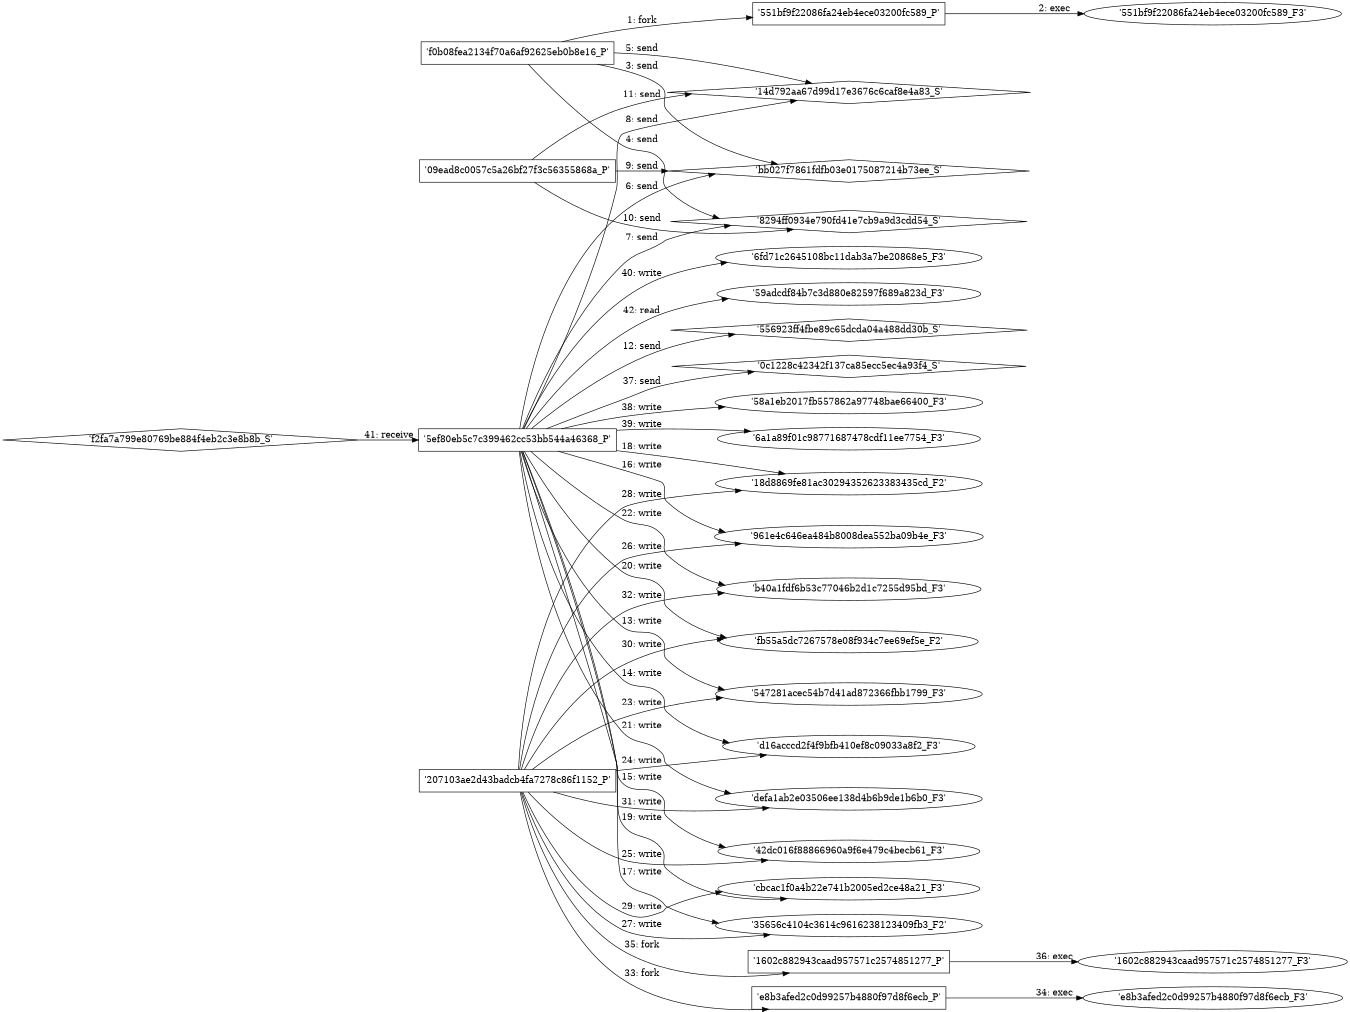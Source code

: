digraph "D:\Learning\Paper\apt\基于CTI的攻击预警\Dataset\攻击图\ASGfromALLCTI\Icepol MDN - A Server Snapshot.dot" {
rankdir="LR"
size="9"
fixedsize="false"
splines="true"
nodesep=0.3
ranksep=0
fontsize=10
overlap="scalexy"
engine= "neato"
	"'f0b08fea2134f70a6af92625eb0b8e16_P'" [node_type=Process shape=box]
	"'551bf9f22086fa24eb4ece03200fc589_P'" [node_type=Process shape=box]
	"'f0b08fea2134f70a6af92625eb0b8e16_P'" -> "'551bf9f22086fa24eb4ece03200fc589_P'" [label="1: fork"]
	"'551bf9f22086fa24eb4ece03200fc589_P'" [node_type=Process shape=box]
	"'551bf9f22086fa24eb4ece03200fc589_F3'" [node_type=File shape=ellipse]
	"'551bf9f22086fa24eb4ece03200fc589_P'" -> "'551bf9f22086fa24eb4ece03200fc589_F3'" [label="2: exec"]
	"'bb027f7861fdfb03e0175087214b73ee_S'" [node_type=Socket shape=diamond]
	"'f0b08fea2134f70a6af92625eb0b8e16_P'" [node_type=Process shape=box]
	"'f0b08fea2134f70a6af92625eb0b8e16_P'" -> "'bb027f7861fdfb03e0175087214b73ee_S'" [label="3: send"]
	"'8294ff0934e790fd41e7cb9a9d3cdd54_S'" [node_type=Socket shape=diamond]
	"'f0b08fea2134f70a6af92625eb0b8e16_P'" [node_type=Process shape=box]
	"'f0b08fea2134f70a6af92625eb0b8e16_P'" -> "'8294ff0934e790fd41e7cb9a9d3cdd54_S'" [label="4: send"]
	"'14d792aa67d99d17e3676c6caf8e4a83_S'" [node_type=Socket shape=diamond]
	"'f0b08fea2134f70a6af92625eb0b8e16_P'" [node_type=Process shape=box]
	"'f0b08fea2134f70a6af92625eb0b8e16_P'" -> "'14d792aa67d99d17e3676c6caf8e4a83_S'" [label="5: send"]
	"'bb027f7861fdfb03e0175087214b73ee_S'" [node_type=Socket shape=diamond]
	"'5ef80eb5c7c399462cc53bb544a46368_P'" [node_type=Process shape=box]
	"'5ef80eb5c7c399462cc53bb544a46368_P'" -> "'bb027f7861fdfb03e0175087214b73ee_S'" [label="6: send"]
	"'8294ff0934e790fd41e7cb9a9d3cdd54_S'" [node_type=Socket shape=diamond]
	"'5ef80eb5c7c399462cc53bb544a46368_P'" [node_type=Process shape=box]
	"'5ef80eb5c7c399462cc53bb544a46368_P'" -> "'8294ff0934e790fd41e7cb9a9d3cdd54_S'" [label="7: send"]
	"'14d792aa67d99d17e3676c6caf8e4a83_S'" [node_type=Socket shape=diamond]
	"'5ef80eb5c7c399462cc53bb544a46368_P'" [node_type=Process shape=box]
	"'5ef80eb5c7c399462cc53bb544a46368_P'" -> "'14d792aa67d99d17e3676c6caf8e4a83_S'" [label="8: send"]
	"'bb027f7861fdfb03e0175087214b73ee_S'" [node_type=Socket shape=diamond]
	"'09ead8c0057c5a26bf27f3c56355868a_P'" [node_type=Process shape=box]
	"'09ead8c0057c5a26bf27f3c56355868a_P'" -> "'bb027f7861fdfb03e0175087214b73ee_S'" [label="9: send"]
	"'8294ff0934e790fd41e7cb9a9d3cdd54_S'" [node_type=Socket shape=diamond]
	"'09ead8c0057c5a26bf27f3c56355868a_P'" [node_type=Process shape=box]
	"'09ead8c0057c5a26bf27f3c56355868a_P'" -> "'8294ff0934e790fd41e7cb9a9d3cdd54_S'" [label="10: send"]
	"'14d792aa67d99d17e3676c6caf8e4a83_S'" [node_type=Socket shape=diamond]
	"'09ead8c0057c5a26bf27f3c56355868a_P'" [node_type=Process shape=box]
	"'09ead8c0057c5a26bf27f3c56355868a_P'" -> "'14d792aa67d99d17e3676c6caf8e4a83_S'" [label="11: send"]
	"'556923ff4fbe89c65dcda04a488dd30b_S'" [node_type=Socket shape=diamond]
	"'5ef80eb5c7c399462cc53bb544a46368_P'" [node_type=Process shape=box]
	"'5ef80eb5c7c399462cc53bb544a46368_P'" -> "'556923ff4fbe89c65dcda04a488dd30b_S'" [label="12: send"]
	"'547281acec54b7d41ad872366fbb1799_F3'" [node_type=file shape=ellipse]
	"'5ef80eb5c7c399462cc53bb544a46368_P'" [node_type=Process shape=box]
	"'5ef80eb5c7c399462cc53bb544a46368_P'" -> "'547281acec54b7d41ad872366fbb1799_F3'" [label="13: write"]
	"'d16acccd2f4f9bfb410ef8c09033a8f2_F3'" [node_type=file shape=ellipse]
	"'5ef80eb5c7c399462cc53bb544a46368_P'" [node_type=Process shape=box]
	"'5ef80eb5c7c399462cc53bb544a46368_P'" -> "'d16acccd2f4f9bfb410ef8c09033a8f2_F3'" [label="14: write"]
	"'42dc016f88866960a9f6e479c4becb61_F3'" [node_type=file shape=ellipse]
	"'5ef80eb5c7c399462cc53bb544a46368_P'" [node_type=Process shape=box]
	"'5ef80eb5c7c399462cc53bb544a46368_P'" -> "'42dc016f88866960a9f6e479c4becb61_F3'" [label="15: write"]
	"'961e4c646ea484b8008dea552ba09b4e_F3'" [node_type=file shape=ellipse]
	"'5ef80eb5c7c399462cc53bb544a46368_P'" [node_type=Process shape=box]
	"'5ef80eb5c7c399462cc53bb544a46368_P'" -> "'961e4c646ea484b8008dea552ba09b4e_F3'" [label="16: write"]
	"'35656c4104c3614c9616238123409fb3_F2'" [node_type=file shape=ellipse]
	"'5ef80eb5c7c399462cc53bb544a46368_P'" [node_type=Process shape=box]
	"'5ef80eb5c7c399462cc53bb544a46368_P'" -> "'35656c4104c3614c9616238123409fb3_F2'" [label="17: write"]
	"'18d8869fe81ac30294352623383435cd_F2'" [node_type=file shape=ellipse]
	"'5ef80eb5c7c399462cc53bb544a46368_P'" [node_type=Process shape=box]
	"'5ef80eb5c7c399462cc53bb544a46368_P'" -> "'18d8869fe81ac30294352623383435cd_F2'" [label="18: write"]
	"'cbcac1f0a4b22e741b2005ed2ce48a21_F3'" [node_type=file shape=ellipse]
	"'5ef80eb5c7c399462cc53bb544a46368_P'" [node_type=Process shape=box]
	"'5ef80eb5c7c399462cc53bb544a46368_P'" -> "'cbcac1f0a4b22e741b2005ed2ce48a21_F3'" [label="19: write"]
	"'fb55a5dc7267578e08f934c7ee69ef5e_F2'" [node_type=file shape=ellipse]
	"'5ef80eb5c7c399462cc53bb544a46368_P'" [node_type=Process shape=box]
	"'5ef80eb5c7c399462cc53bb544a46368_P'" -> "'fb55a5dc7267578e08f934c7ee69ef5e_F2'" [label="20: write"]
	"'defa1ab2e03506ee138d4b6b9de1b6b0_F3'" [node_type=file shape=ellipse]
	"'5ef80eb5c7c399462cc53bb544a46368_P'" [node_type=Process shape=box]
	"'5ef80eb5c7c399462cc53bb544a46368_P'" -> "'defa1ab2e03506ee138d4b6b9de1b6b0_F3'" [label="21: write"]
	"'b40a1fdf6b53c77046b2d1c7255d95bd_F3'" [node_type=file shape=ellipse]
	"'5ef80eb5c7c399462cc53bb544a46368_P'" [node_type=Process shape=box]
	"'5ef80eb5c7c399462cc53bb544a46368_P'" -> "'b40a1fdf6b53c77046b2d1c7255d95bd_F3'" [label="22: write"]
	"'547281acec54b7d41ad872366fbb1799_F3'" [node_type=file shape=ellipse]
	"'207103ae2d43badcb4fa7278c86f1152_P'" [node_type=Process shape=box]
	"'207103ae2d43badcb4fa7278c86f1152_P'" -> "'547281acec54b7d41ad872366fbb1799_F3'" [label="23: write"]
	"'d16acccd2f4f9bfb410ef8c09033a8f2_F3'" [node_type=file shape=ellipse]
	"'207103ae2d43badcb4fa7278c86f1152_P'" [node_type=Process shape=box]
	"'207103ae2d43badcb4fa7278c86f1152_P'" -> "'d16acccd2f4f9bfb410ef8c09033a8f2_F3'" [label="24: write"]
	"'42dc016f88866960a9f6e479c4becb61_F3'" [node_type=file shape=ellipse]
	"'207103ae2d43badcb4fa7278c86f1152_P'" [node_type=Process shape=box]
	"'207103ae2d43badcb4fa7278c86f1152_P'" -> "'42dc016f88866960a9f6e479c4becb61_F3'" [label="25: write"]
	"'961e4c646ea484b8008dea552ba09b4e_F3'" [node_type=file shape=ellipse]
	"'207103ae2d43badcb4fa7278c86f1152_P'" [node_type=Process shape=box]
	"'207103ae2d43badcb4fa7278c86f1152_P'" -> "'961e4c646ea484b8008dea552ba09b4e_F3'" [label="26: write"]
	"'35656c4104c3614c9616238123409fb3_F2'" [node_type=file shape=ellipse]
	"'207103ae2d43badcb4fa7278c86f1152_P'" [node_type=Process shape=box]
	"'207103ae2d43badcb4fa7278c86f1152_P'" -> "'35656c4104c3614c9616238123409fb3_F2'" [label="27: write"]
	"'18d8869fe81ac30294352623383435cd_F2'" [node_type=file shape=ellipse]
	"'207103ae2d43badcb4fa7278c86f1152_P'" [node_type=Process shape=box]
	"'207103ae2d43badcb4fa7278c86f1152_P'" -> "'18d8869fe81ac30294352623383435cd_F2'" [label="28: write"]
	"'cbcac1f0a4b22e741b2005ed2ce48a21_F3'" [node_type=file shape=ellipse]
	"'207103ae2d43badcb4fa7278c86f1152_P'" [node_type=Process shape=box]
	"'207103ae2d43badcb4fa7278c86f1152_P'" -> "'cbcac1f0a4b22e741b2005ed2ce48a21_F3'" [label="29: write"]
	"'fb55a5dc7267578e08f934c7ee69ef5e_F2'" [node_type=file shape=ellipse]
	"'207103ae2d43badcb4fa7278c86f1152_P'" [node_type=Process shape=box]
	"'207103ae2d43badcb4fa7278c86f1152_P'" -> "'fb55a5dc7267578e08f934c7ee69ef5e_F2'" [label="30: write"]
	"'defa1ab2e03506ee138d4b6b9de1b6b0_F3'" [node_type=file shape=ellipse]
	"'207103ae2d43badcb4fa7278c86f1152_P'" [node_type=Process shape=box]
	"'207103ae2d43badcb4fa7278c86f1152_P'" -> "'defa1ab2e03506ee138d4b6b9de1b6b0_F3'" [label="31: write"]
	"'b40a1fdf6b53c77046b2d1c7255d95bd_F3'" [node_type=file shape=ellipse]
	"'207103ae2d43badcb4fa7278c86f1152_P'" [node_type=Process shape=box]
	"'207103ae2d43badcb4fa7278c86f1152_P'" -> "'b40a1fdf6b53c77046b2d1c7255d95bd_F3'" [label="32: write"]
	"'207103ae2d43badcb4fa7278c86f1152_P'" [node_type=Process shape=box]
	"'e8b3afed2c0d99257b4880f97d8f6ecb_P'" [node_type=Process shape=box]
	"'207103ae2d43badcb4fa7278c86f1152_P'" -> "'e8b3afed2c0d99257b4880f97d8f6ecb_P'" [label="33: fork"]
	"'e8b3afed2c0d99257b4880f97d8f6ecb_P'" [node_type=Process shape=box]
	"'e8b3afed2c0d99257b4880f97d8f6ecb_F3'" [node_type=File shape=ellipse]
	"'e8b3afed2c0d99257b4880f97d8f6ecb_P'" -> "'e8b3afed2c0d99257b4880f97d8f6ecb_F3'" [label="34: exec"]
	"'207103ae2d43badcb4fa7278c86f1152_P'" [node_type=Process shape=box]
	"'1602c882943caad957571c2574851277_P'" [node_type=Process shape=box]
	"'207103ae2d43badcb4fa7278c86f1152_P'" -> "'1602c882943caad957571c2574851277_P'" [label="35: fork"]
	"'1602c882943caad957571c2574851277_P'" [node_type=Process shape=box]
	"'1602c882943caad957571c2574851277_F3'" [node_type=File shape=ellipse]
	"'1602c882943caad957571c2574851277_P'" -> "'1602c882943caad957571c2574851277_F3'" [label="36: exec"]
	"'0c1228c42342f137ca85ecc5ec4a93f4_S'" [node_type=Socket shape=diamond]
	"'5ef80eb5c7c399462cc53bb544a46368_P'" [node_type=Process shape=box]
	"'5ef80eb5c7c399462cc53bb544a46368_P'" -> "'0c1228c42342f137ca85ecc5ec4a93f4_S'" [label="37: send"]
	"'58a1eb2017fb557862a97748bae66400_F3'" [node_type=file shape=ellipse]
	"'5ef80eb5c7c399462cc53bb544a46368_P'" [node_type=Process shape=box]
	"'5ef80eb5c7c399462cc53bb544a46368_P'" -> "'58a1eb2017fb557862a97748bae66400_F3'" [label="38: write"]
	"'6a1a89f01c98771687478cdf11ee7754_F3'" [node_type=file shape=ellipse]
	"'5ef80eb5c7c399462cc53bb544a46368_P'" [node_type=Process shape=box]
	"'5ef80eb5c7c399462cc53bb544a46368_P'" -> "'6a1a89f01c98771687478cdf11ee7754_F3'" [label="39: write"]
	"'6fd71c2645108bc11dab3a7be20868e5_F3'" [node_type=file shape=ellipse]
	"'5ef80eb5c7c399462cc53bb544a46368_P'" [node_type=Process shape=box]
	"'5ef80eb5c7c399462cc53bb544a46368_P'" -> "'6fd71c2645108bc11dab3a7be20868e5_F3'" [label="40: write"]
	"'5ef80eb5c7c399462cc53bb544a46368_P'" [node_type=Process shape=box]
	"'f2fa7a799e80769be884f4eb2c3e8b8b_S'" [node_type=Socket shape=diamond]
	"'f2fa7a799e80769be884f4eb2c3e8b8b_S'" -> "'5ef80eb5c7c399462cc53bb544a46368_P'" [label="41: receive"]
	"'59adcdf84b7c3d880e82597f689a823d_F3'" [node_type=file shape=ellipse]
	"'5ef80eb5c7c399462cc53bb544a46368_P'" [node_type=Process shape=box]
	"'5ef80eb5c7c399462cc53bb544a46368_P'" -> "'59adcdf84b7c3d880e82597f689a823d_F3'" [label="42: read"]
}
